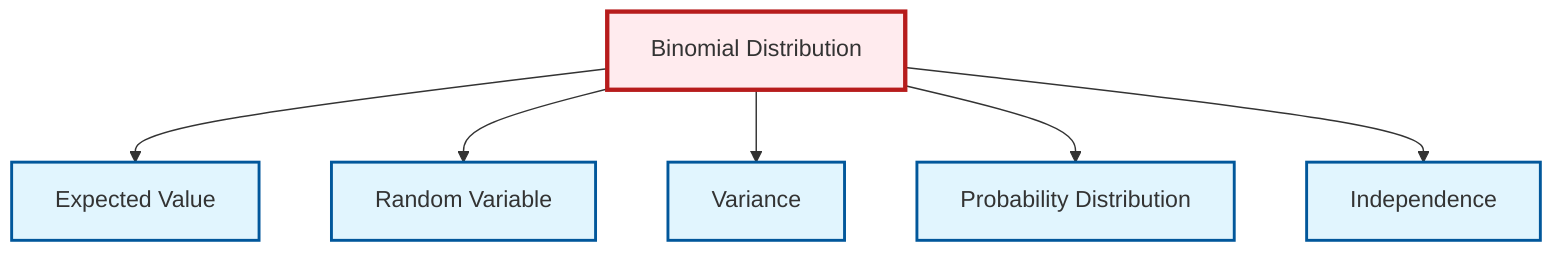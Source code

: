 graph TD
    classDef definition fill:#e1f5fe,stroke:#01579b,stroke-width:2px
    classDef theorem fill:#f3e5f5,stroke:#4a148c,stroke-width:2px
    classDef axiom fill:#fff3e0,stroke:#e65100,stroke-width:2px
    classDef example fill:#e8f5e9,stroke:#1b5e20,stroke-width:2px
    classDef current fill:#ffebee,stroke:#b71c1c,stroke-width:3px
    def-variance["Variance"]:::definition
    def-probability-distribution["Probability Distribution"]:::definition
    def-random-variable["Random Variable"]:::definition
    def-independence["Independence"]:::definition
    def-expectation["Expected Value"]:::definition
    def-binomial-distribution["Binomial Distribution"]:::definition
    def-binomial-distribution --> def-expectation
    def-binomial-distribution --> def-random-variable
    def-binomial-distribution --> def-variance
    def-binomial-distribution --> def-probability-distribution
    def-binomial-distribution --> def-independence
    class def-binomial-distribution current